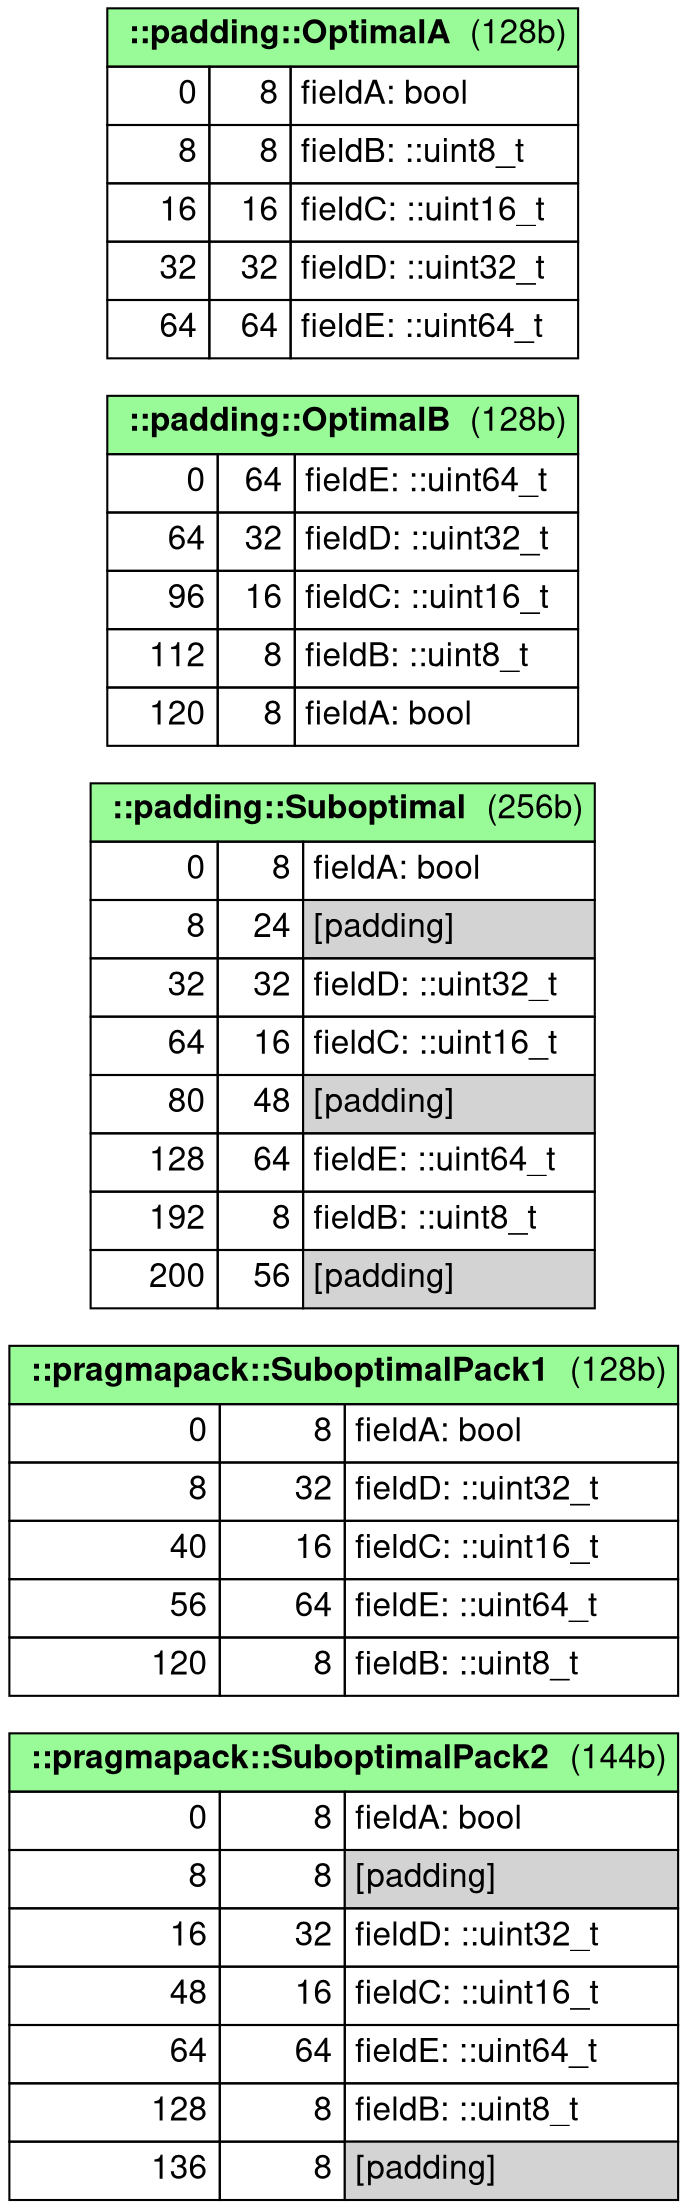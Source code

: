 digraph memory_layout {

fontname="Helvetica,Arial,sans-serif"
node [fontname="Helvetica,Arial,sans-serif"]
edge [fontname="Helvetica,Arial,sans-serif"]

graph [
    rankdir = "LR"
];
node [
    fontsize = "16"
    shape = "record"
];

ranksep = 2


# items subgraph
{

    "-pragmapack-SuboptimalPack2" [
        shape=plain
        label=
        <<table border="0" cellborder="1" cellspacing="0" cellpadding="4">
            <tr> <td colspan="3" bgcolor="PaleGreen" port='-1'> <b>::pragmapack::SuboptimalPack2</b>  (144b)</td> </tr>
            <tr> <td align="right" port='in_0'>0</td> <td align="right">8</td> <td align="left" port='out_0'>fieldA: bool</td> </tr>
            <tr> <td align="right" port='in_1'>8</td> <td align="right">8</td> <td align="left" bgcolor='lightgray' port='out_1'>[padding]</td> </tr>
            <tr> <td align="right" port='in_2'>16</td> <td align="right">32</td> <td align="left" port='out_2'>fieldD: ::uint32_t</td> </tr>
            <tr> <td align="right" port='in_3'>48</td> <td align="right">16</td> <td align="left" port='out_3'>fieldC: ::uint16_t</td> </tr>
            <tr> <td align="right" port='in_4'>64</td> <td align="right">64</td> <td align="left" port='out_4'>fieldE: ::uint64_t</td> </tr>
            <tr> <td align="right" port='in_5'>128</td> <td align="right">8</td> <td align="left" port='out_5'>fieldB: ::uint8_t</td> </tr>
            <tr> <td align="right" port='in_6'>136</td> <td align="right">8</td> <td align="left" bgcolor='lightgray' port='out_6'>[padding]</td> </tr>
        </table>>
    ]

    "-pragmapack-SuboptimalPack1" [
        shape=plain
        label=
        <<table border="0" cellborder="1" cellspacing="0" cellpadding="4">
            <tr> <td colspan="3" bgcolor="PaleGreen" port='-1'> <b>::pragmapack::SuboptimalPack1</b>  (128b)</td> </tr>
            <tr> <td align="right" port='in_0'>0</td> <td align="right">8</td> <td align="left" port='out_0'>fieldA: bool</td> </tr>
            <tr> <td align="right" port='in_1'>8</td> <td align="right">32</td> <td align="left" port='out_1'>fieldD: ::uint32_t</td> </tr>
            <tr> <td align="right" port='in_2'>40</td> <td align="right">16</td> <td align="left" port='out_2'>fieldC: ::uint16_t</td> </tr>
            <tr> <td align="right" port='in_3'>56</td> <td align="right">64</td> <td align="left" port='out_3'>fieldE: ::uint64_t</td> </tr>
            <tr> <td align="right" port='in_4'>120</td> <td align="right">8</td> <td align="left" port='out_4'>fieldB: ::uint8_t</td> </tr>
        </table>>
    ]

    "-padding-Suboptimal" [
        shape=plain
        label=
        <<table border="0" cellborder="1" cellspacing="0" cellpadding="4">
            <tr> <td colspan="3" bgcolor="PaleGreen" port='-1'> <b>::padding::Suboptimal</b>  (256b)</td> </tr>
            <tr> <td align="right" port='in_0'>0</td> <td align="right">8</td> <td align="left" port='out_0'>fieldA: bool</td> </tr>
            <tr> <td align="right" port='in_1'>8</td> <td align="right">24</td> <td align="left" bgcolor='lightgray' port='out_1'>[padding]</td> </tr>
            <tr> <td align="right" port='in_2'>32</td> <td align="right">32</td> <td align="left" port='out_2'>fieldD: ::uint32_t</td> </tr>
            <tr> <td align="right" port='in_3'>64</td> <td align="right">16</td> <td align="left" port='out_3'>fieldC: ::uint16_t</td> </tr>
            <tr> <td align="right" port='in_4'>80</td> <td align="right">48</td> <td align="left" bgcolor='lightgray' port='out_4'>[padding]</td> </tr>
            <tr> <td align="right" port='in_5'>128</td> <td align="right">64</td> <td align="left" port='out_5'>fieldE: ::uint64_t</td> </tr>
            <tr> <td align="right" port='in_6'>192</td> <td align="right">8</td> <td align="left" port='out_6'>fieldB: ::uint8_t</td> </tr>
            <tr> <td align="right" port='in_7'>200</td> <td align="right">56</td> <td align="left" bgcolor='lightgray' port='out_7'>[padding]</td> </tr>
        </table>>
    ]

    "-padding-OptimalB" [
        shape=plain
        label=
        <<table border="0" cellborder="1" cellspacing="0" cellpadding="4">
            <tr> <td colspan="3" bgcolor="PaleGreen" port='-1'> <b>::padding::OptimalB</b>  (128b)</td> </tr>
            <tr> <td align="right" port='in_0'>0</td> <td align="right">64</td> <td align="left" port='out_0'>fieldE: ::uint64_t</td> </tr>
            <tr> <td align="right" port='in_1'>64</td> <td align="right">32</td> <td align="left" port='out_1'>fieldD: ::uint32_t</td> </tr>
            <tr> <td align="right" port='in_2'>96</td> <td align="right">16</td> <td align="left" port='out_2'>fieldC: ::uint16_t</td> </tr>
            <tr> <td align="right" port='in_3'>112</td> <td align="right">8</td> <td align="left" port='out_3'>fieldB: ::uint8_t</td> </tr>
            <tr> <td align="right" port='in_4'>120</td> <td align="right">8</td> <td align="left" port='out_4'>fieldA: bool</td> </tr>
        </table>>
    ]

    "-padding-OptimalA" [
        shape=plain
        label=
        <<table border="0" cellborder="1" cellspacing="0" cellpadding="4">
            <tr> <td colspan="3" bgcolor="PaleGreen" port='-1'> <b>::padding::OptimalA</b>  (128b)</td> </tr>
            <tr> <td align="right" port='in_0'>0</td> <td align="right">8</td> <td align="left" port='out_0'>fieldA: bool</td> </tr>
            <tr> <td align="right" port='in_1'>8</td> <td align="right">8</td> <td align="left" port='out_1'>fieldB: ::uint8_t</td> </tr>
            <tr> <td align="right" port='in_2'>16</td> <td align="right">16</td> <td align="left" port='out_2'>fieldC: ::uint16_t</td> </tr>
            <tr> <td align="right" port='in_3'>32</td> <td align="right">32</td> <td align="left" port='out_3'>fieldD: ::uint32_t</td> </tr>
            <tr> <td align="right" port='in_4'>64</td> <td align="right">64</td> <td align="left" port='out_4'>fieldE: ::uint64_t</td> </tr>
        </table>>
    ]



}  # end of items subgraph

}  # end of graph
